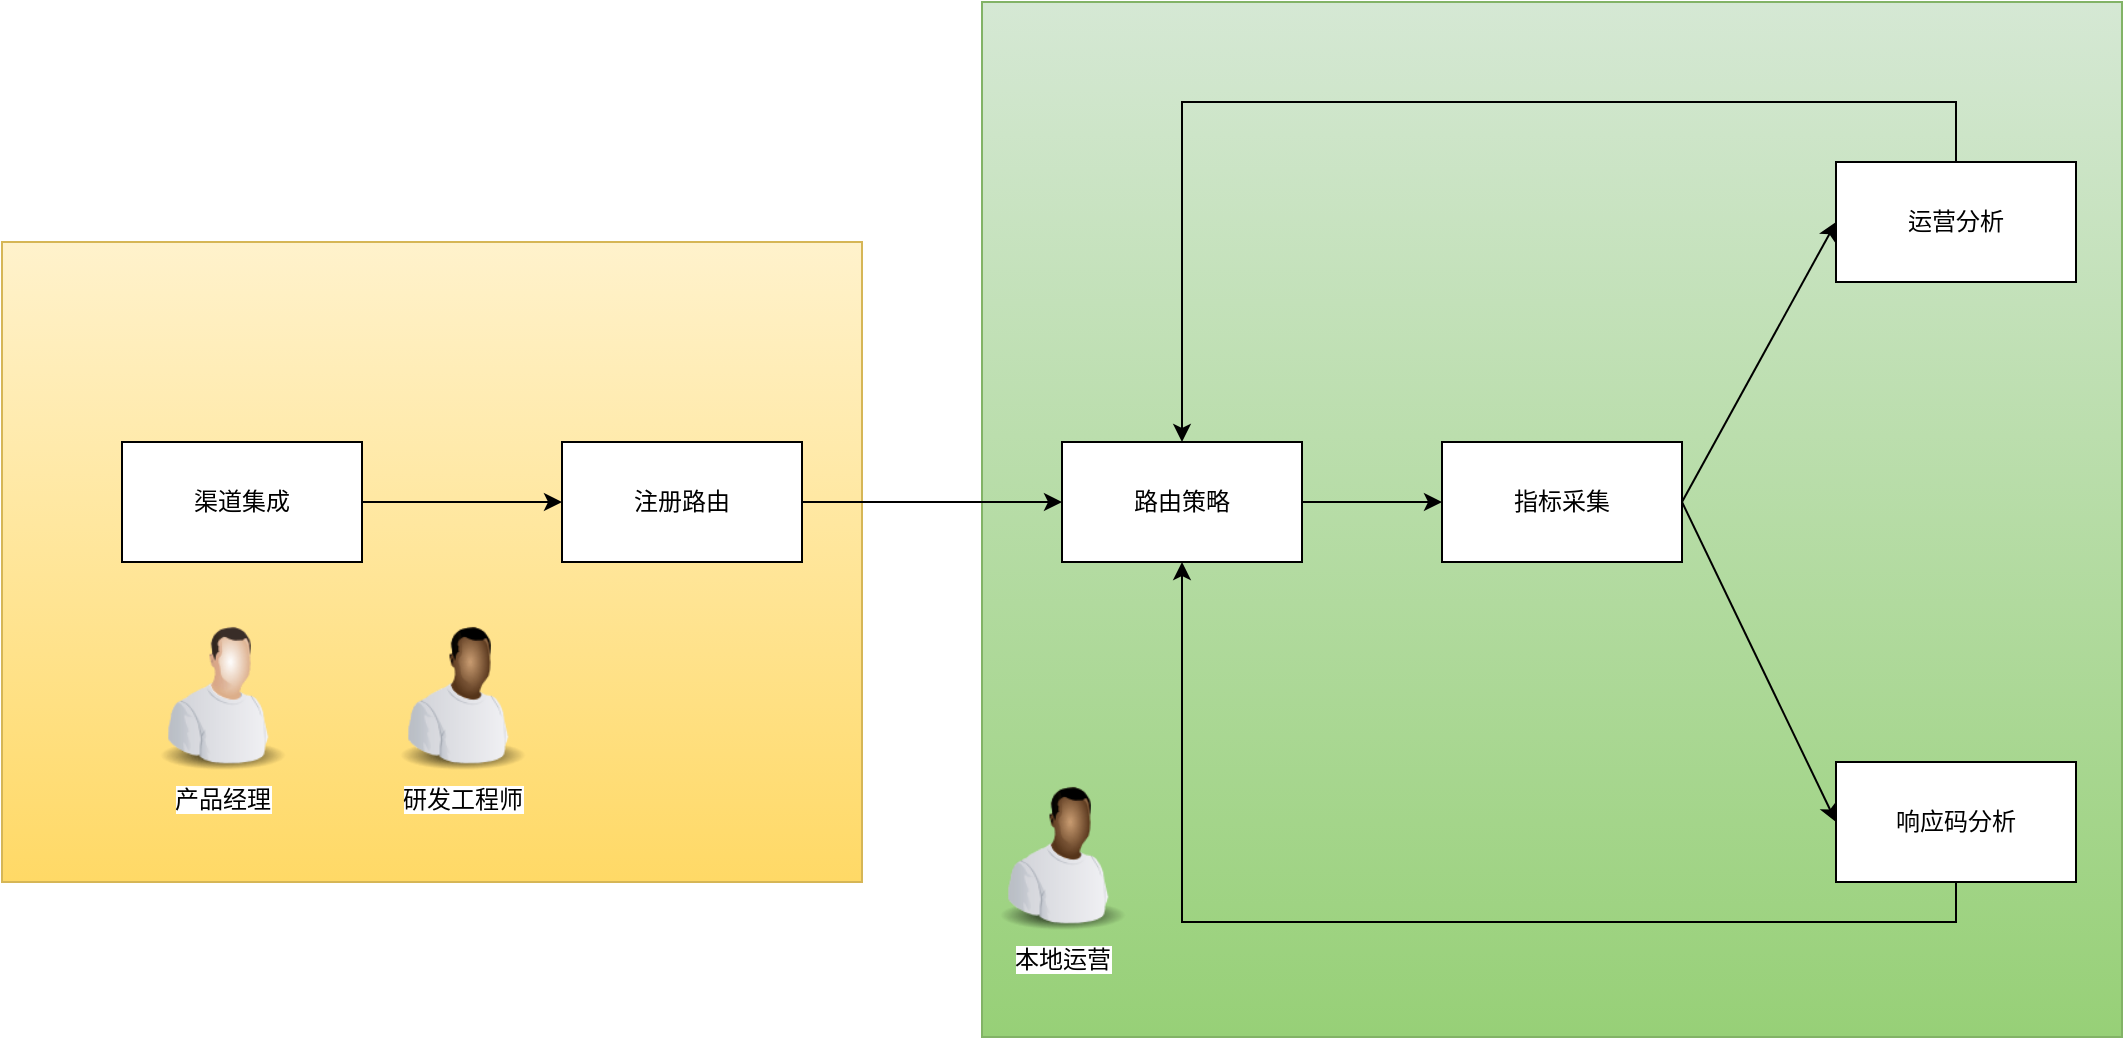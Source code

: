 <mxfile version="24.0.7" type="github">
  <diagram name="Page-1" id="Oz_4nBWgqwq5wmmbGXSZ">
    <mxGraphModel dx="2133" dy="826" grid="1" gridSize="10" guides="1" tooltips="1" connect="1" arrows="1" fold="1" page="1" pageScale="1" pageWidth="827" pageHeight="1169" math="0" shadow="0">
      <root>
        <mxCell id="0" />
        <mxCell id="1" parent="0" />
        <mxCell id="GfbMEB7b_NVZlZo3JakK-17" value="" style="rounded=0;whiteSpace=wrap;html=1;fillColor=#d5e8d4;strokeColor=#82b366;gradientColor=#97d077;" vertex="1" parent="1">
          <mxGeometry x="280" y="160" width="570" height="517.5" as="geometry" />
        </mxCell>
        <mxCell id="GfbMEB7b_NVZlZo3JakK-15" value="" style="rounded=0;whiteSpace=wrap;html=1;fillColor=#fff2cc;gradientColor=#ffd966;strokeColor=#d6b656;" vertex="1" parent="1">
          <mxGeometry x="-210" y="280" width="430" height="320" as="geometry" />
        </mxCell>
        <mxCell id="GfbMEB7b_NVZlZo3JakK-8" style="edgeStyle=orthogonalEdgeStyle;rounded=0;orthogonalLoop=1;jettySize=auto;html=1;entryX=0;entryY=0.5;entryDx=0;entryDy=0;" edge="1" parent="1" source="GfbMEB7b_NVZlZo3JakK-1" target="GfbMEB7b_NVZlZo3JakK-2">
          <mxGeometry relative="1" as="geometry" />
        </mxCell>
        <mxCell id="GfbMEB7b_NVZlZo3JakK-1" value="注册路由" style="rounded=0;whiteSpace=wrap;html=1;" vertex="1" parent="1">
          <mxGeometry x="70" y="380" width="120" height="60" as="geometry" />
        </mxCell>
        <mxCell id="GfbMEB7b_NVZlZo3JakK-25" style="edgeStyle=orthogonalEdgeStyle;rounded=0;orthogonalLoop=1;jettySize=auto;html=1;entryX=0;entryY=0.5;entryDx=0;entryDy=0;" edge="1" parent="1" source="GfbMEB7b_NVZlZo3JakK-2" target="GfbMEB7b_NVZlZo3JakK-3">
          <mxGeometry relative="1" as="geometry" />
        </mxCell>
        <mxCell id="GfbMEB7b_NVZlZo3JakK-2" value="路由策略" style="rounded=0;whiteSpace=wrap;html=1;" vertex="1" parent="1">
          <mxGeometry x="320" y="380" width="120" height="60" as="geometry" />
        </mxCell>
        <mxCell id="GfbMEB7b_NVZlZo3JakK-21" style="rounded=0;orthogonalLoop=1;jettySize=auto;html=1;entryX=0;entryY=0.5;entryDx=0;entryDy=0;exitX=1;exitY=0.5;exitDx=0;exitDy=0;" edge="1" parent="1" source="GfbMEB7b_NVZlZo3JakK-3" target="GfbMEB7b_NVZlZo3JakK-4">
          <mxGeometry relative="1" as="geometry" />
        </mxCell>
        <mxCell id="GfbMEB7b_NVZlZo3JakK-22" style="rounded=0;orthogonalLoop=1;jettySize=auto;html=1;entryX=0;entryY=0.5;entryDx=0;entryDy=0;exitX=1;exitY=0.5;exitDx=0;exitDy=0;" edge="1" parent="1" source="GfbMEB7b_NVZlZo3JakK-3" target="GfbMEB7b_NVZlZo3JakK-5">
          <mxGeometry relative="1" as="geometry" />
        </mxCell>
        <mxCell id="GfbMEB7b_NVZlZo3JakK-3" value="指标采集" style="rounded=0;whiteSpace=wrap;html=1;" vertex="1" parent="1">
          <mxGeometry x="510" y="380" width="120" height="60" as="geometry" />
        </mxCell>
        <mxCell id="GfbMEB7b_NVZlZo3JakK-23" style="edgeStyle=orthogonalEdgeStyle;rounded=0;orthogonalLoop=1;jettySize=auto;html=1;entryX=0.5;entryY=0;entryDx=0;entryDy=0;exitX=0.5;exitY=0;exitDx=0;exitDy=0;" edge="1" parent="1" source="GfbMEB7b_NVZlZo3JakK-4" target="GfbMEB7b_NVZlZo3JakK-2">
          <mxGeometry relative="1" as="geometry">
            <Array as="points">
              <mxPoint x="767" y="210" />
              <mxPoint x="380" y="210" />
            </Array>
          </mxGeometry>
        </mxCell>
        <mxCell id="GfbMEB7b_NVZlZo3JakK-4" value="运营分析" style="rounded=0;whiteSpace=wrap;html=1;" vertex="1" parent="1">
          <mxGeometry x="707" y="240" width="120" height="60" as="geometry" />
        </mxCell>
        <mxCell id="GfbMEB7b_NVZlZo3JakK-24" style="edgeStyle=orthogonalEdgeStyle;rounded=0;orthogonalLoop=1;jettySize=auto;html=1;entryX=0.5;entryY=1;entryDx=0;entryDy=0;exitX=0.5;exitY=1;exitDx=0;exitDy=0;" edge="1" parent="1" source="GfbMEB7b_NVZlZo3JakK-5" target="GfbMEB7b_NVZlZo3JakK-2">
          <mxGeometry relative="1" as="geometry" />
        </mxCell>
        <mxCell id="GfbMEB7b_NVZlZo3JakK-5" value="响应码分析" style="rounded=0;whiteSpace=wrap;html=1;" vertex="1" parent="1">
          <mxGeometry x="707" y="540" width="120" height="60" as="geometry" />
        </mxCell>
        <mxCell id="GfbMEB7b_NVZlZo3JakK-7" style="edgeStyle=orthogonalEdgeStyle;rounded=0;orthogonalLoop=1;jettySize=auto;html=1;entryX=0;entryY=0.5;entryDx=0;entryDy=0;exitX=1;exitY=0.5;exitDx=0;exitDy=0;" edge="1" parent="1" source="GfbMEB7b_NVZlZo3JakK-13" target="GfbMEB7b_NVZlZo3JakK-1">
          <mxGeometry relative="1" as="geometry">
            <mxPoint x="-20" y="410" as="sourcePoint" />
          </mxGeometry>
        </mxCell>
        <mxCell id="GfbMEB7b_NVZlZo3JakK-13" value="渠道集成" style="rounded=0;whiteSpace=wrap;html=1;" vertex="1" parent="1">
          <mxGeometry x="-150" y="380" width="120" height="60" as="geometry" />
        </mxCell>
        <mxCell id="GfbMEB7b_NVZlZo3JakK-27" value="本地运营" style="image;html=1;image=img/lib/clip_art/people/Worker_Black_128x128.png" vertex="1" parent="1">
          <mxGeometry x="280" y="545" width="80" height="80" as="geometry" />
        </mxCell>
        <mxCell id="GfbMEB7b_NVZlZo3JakK-28" value="产品经理" style="image;html=1;image=img/lib/clip_art/people/Worker_Man_128x128.png" vertex="1" parent="1">
          <mxGeometry x="-140" y="465" width="80" height="80" as="geometry" />
        </mxCell>
        <mxCell id="GfbMEB7b_NVZlZo3JakK-29" value="研发工程师" style="image;html=1;image=img/lib/clip_art/people/Worker_Black_128x128.png" vertex="1" parent="1">
          <mxGeometry x="-20" y="465" width="80" height="80" as="geometry" />
        </mxCell>
      </root>
    </mxGraphModel>
  </diagram>
</mxfile>
